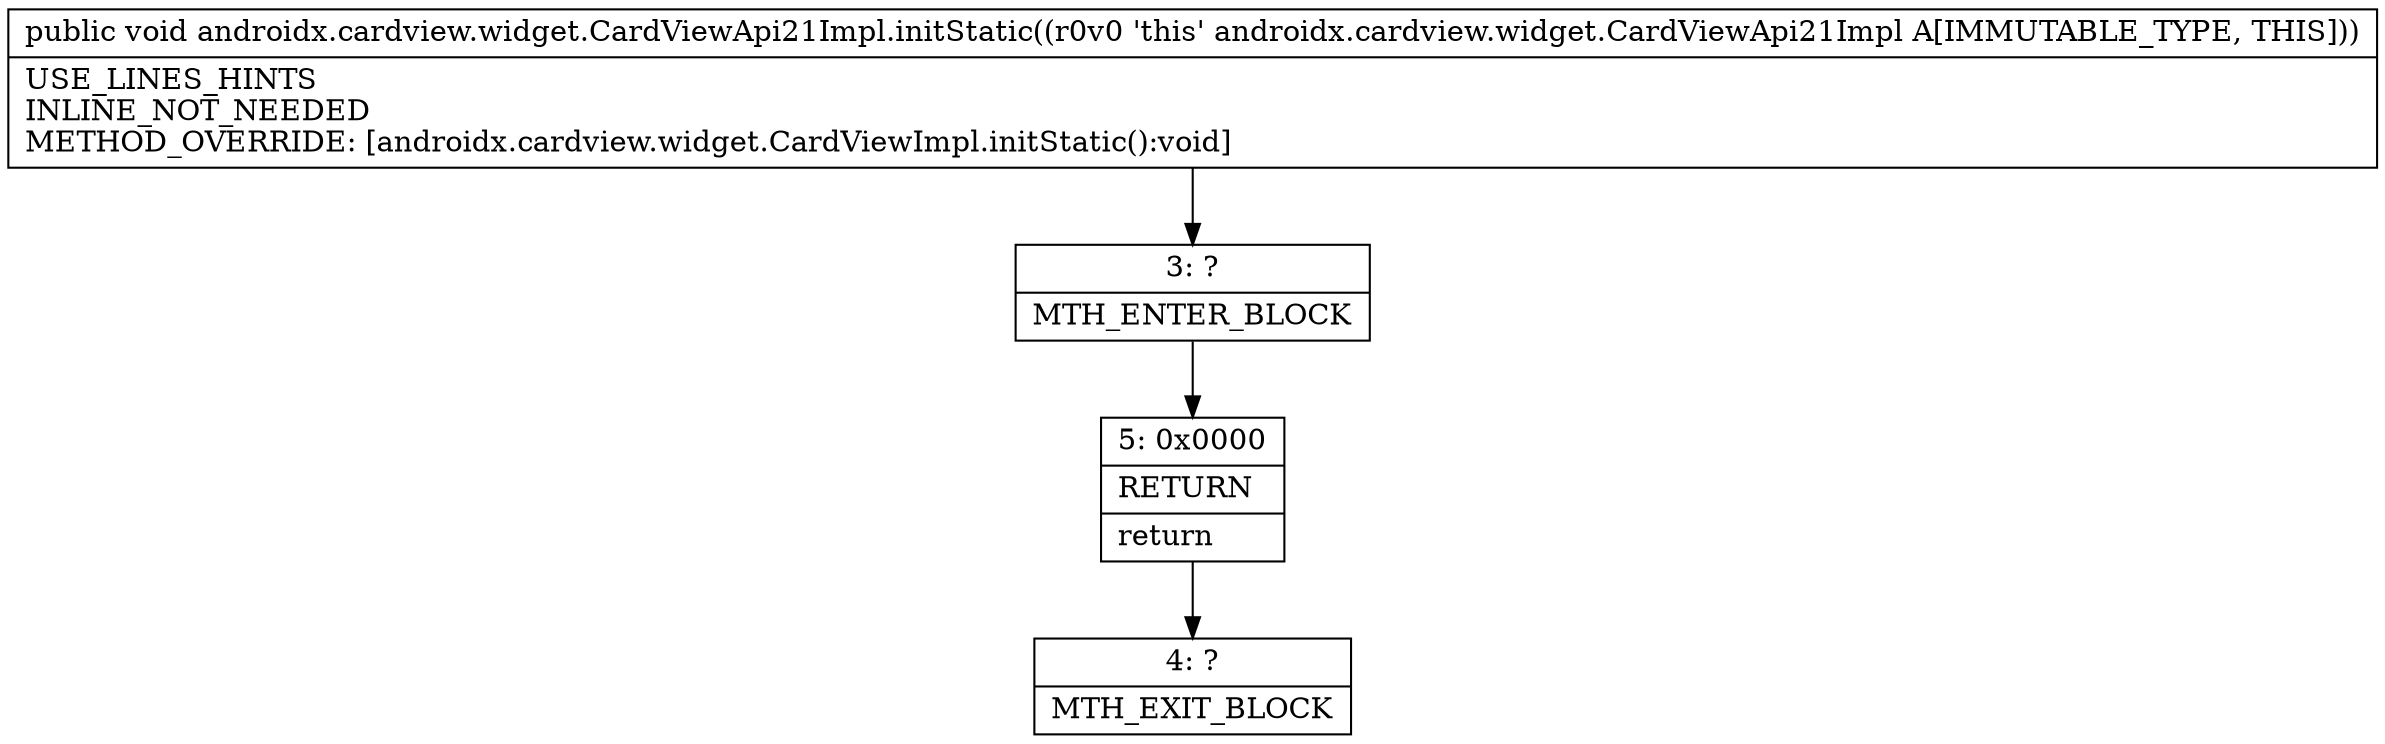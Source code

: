 digraph "CFG forandroidx.cardview.widget.CardViewApi21Impl.initStatic()V" {
Node_3 [shape=record,label="{3\:\ ?|MTH_ENTER_BLOCK\l}"];
Node_5 [shape=record,label="{5\:\ 0x0000|RETURN\l|return\l}"];
Node_4 [shape=record,label="{4\:\ ?|MTH_EXIT_BLOCK\l}"];
MethodNode[shape=record,label="{public void androidx.cardview.widget.CardViewApi21Impl.initStatic((r0v0 'this' androidx.cardview.widget.CardViewApi21Impl A[IMMUTABLE_TYPE, THIS]))  | USE_LINES_HINTS\lINLINE_NOT_NEEDED\lMETHOD_OVERRIDE: [androidx.cardview.widget.CardViewImpl.initStatic():void]\l}"];
MethodNode -> Node_3;Node_3 -> Node_5;
Node_5 -> Node_4;
}

